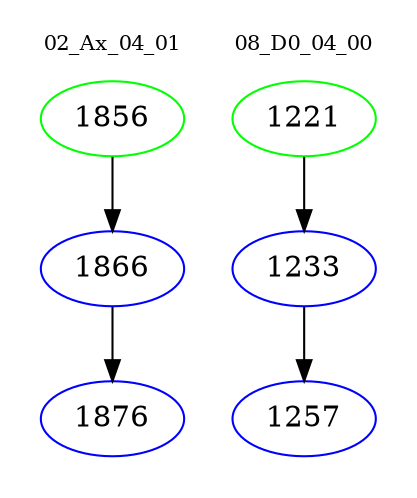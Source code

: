 digraph{
subgraph cluster_0 {
color = white
label = "02_Ax_04_01";
fontsize=10;
T0_1856 [label="1856", color="green"]
T0_1856 -> T0_1866 [color="black"]
T0_1866 [label="1866", color="blue"]
T0_1866 -> T0_1876 [color="black"]
T0_1876 [label="1876", color="blue"]
}
subgraph cluster_1 {
color = white
label = "08_D0_04_00";
fontsize=10;
T1_1221 [label="1221", color="green"]
T1_1221 -> T1_1233 [color="black"]
T1_1233 [label="1233", color="blue"]
T1_1233 -> T1_1257 [color="black"]
T1_1257 [label="1257", color="blue"]
}
}
